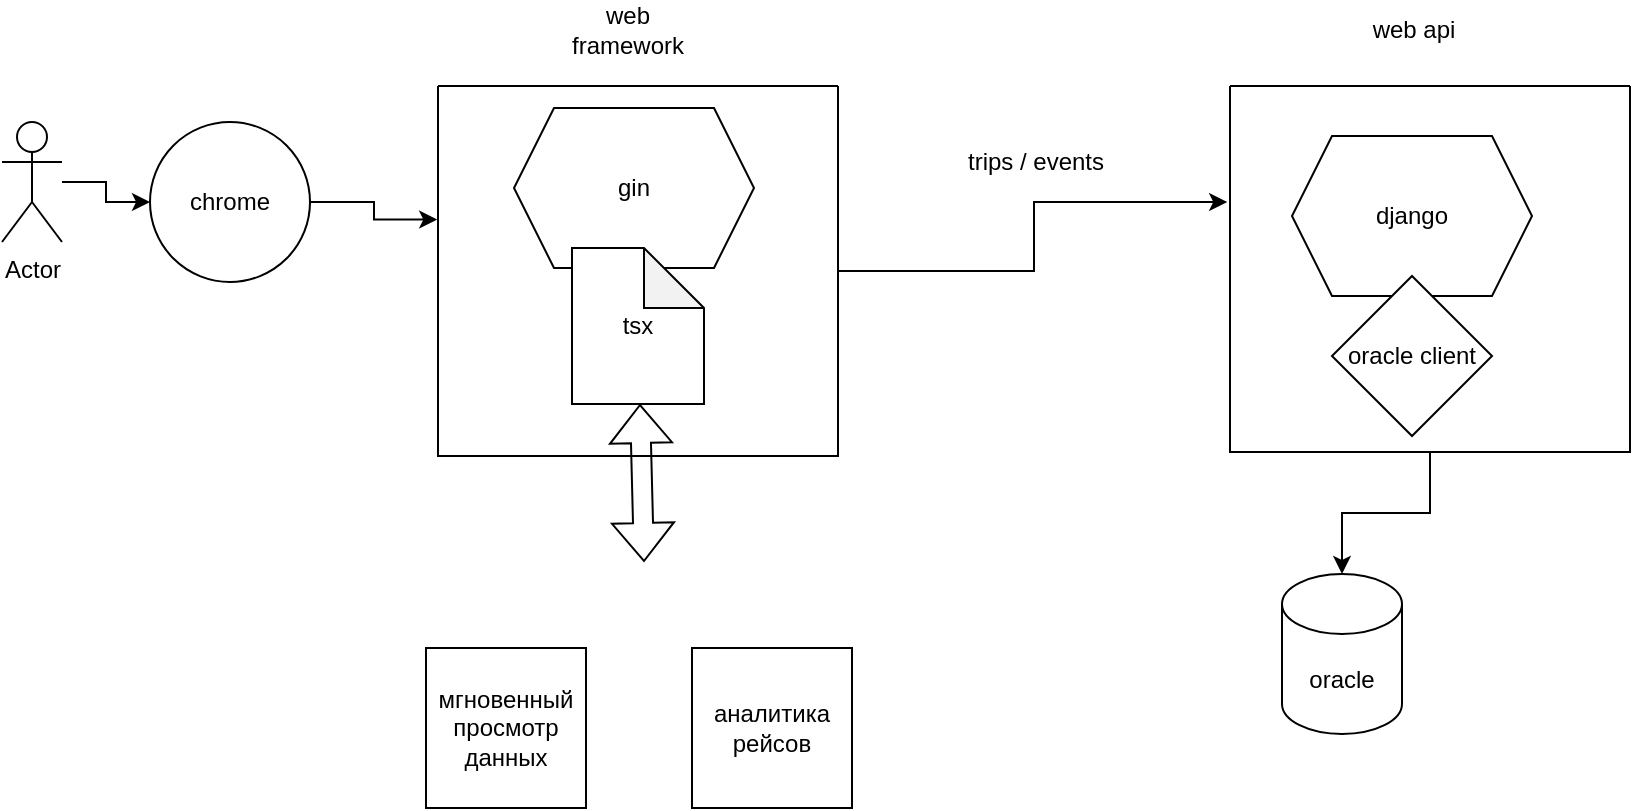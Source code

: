 <mxfile version="20.8.23" type="device"><diagram name="Page-1" id="SllEj1alvBFGndWKr41Y"><mxGraphModel dx="1389" dy="549" grid="0" gridSize="10" guides="1" tooltips="1" connect="1" arrows="1" fold="1" page="0" pageScale="1" pageWidth="850" pageHeight="1100" math="0" shadow="0"><root><mxCell id="0"/><mxCell id="1" parent="0"/><mxCell id="CPABXpqYfu4J0NhC7pxH-4" style="edgeStyle=orthogonalEdgeStyle;rounded=0;orthogonalLoop=1;jettySize=auto;html=1;entryX=0;entryY=0.5;entryDx=0;entryDy=0;" edge="1" parent="1" source="CPABXpqYfu4J0NhC7pxH-2" target="CPABXpqYfu4J0NhC7pxH-3"><mxGeometry relative="1" as="geometry"/></mxCell><mxCell id="CPABXpqYfu4J0NhC7pxH-2" value="Actor" style="shape=umlActor;verticalLabelPosition=bottom;verticalAlign=top;html=1;outlineConnect=0;" vertex="1" parent="1"><mxGeometry x="-119" y="263" width="30" height="60" as="geometry"/></mxCell><mxCell id="CPABXpqYfu4J0NhC7pxH-13" style="edgeStyle=orthogonalEdgeStyle;rounded=0;orthogonalLoop=1;jettySize=auto;html=1;entryX=-0.002;entryY=0.361;entryDx=0;entryDy=0;entryPerimeter=0;" edge="1" parent="1" source="CPABXpqYfu4J0NhC7pxH-3" target="CPABXpqYfu4J0NhC7pxH-9"><mxGeometry relative="1" as="geometry"/></mxCell><mxCell id="CPABXpqYfu4J0NhC7pxH-3" value="chrome" style="ellipse;whiteSpace=wrap;html=1;aspect=fixed;" vertex="1" parent="1"><mxGeometry x="-45" y="263" width="80" height="80" as="geometry"/></mxCell><mxCell id="CPABXpqYfu4J0NhC7pxH-5" value="oracle" style="shape=cylinder3;whiteSpace=wrap;html=1;boundedLbl=1;backgroundOutline=1;size=15;" vertex="1" parent="1"><mxGeometry x="521" y="489" width="60" height="80" as="geometry"/></mxCell><mxCell id="CPABXpqYfu4J0NhC7pxH-8" value="gin" style="shape=hexagon;perimeter=hexagonPerimeter2;whiteSpace=wrap;html=1;fixedSize=1;" vertex="1" parent="1"><mxGeometry x="137" y="256" width="120" height="80" as="geometry"/></mxCell><mxCell id="CPABXpqYfu4J0NhC7pxH-14" style="edgeStyle=orthogonalEdgeStyle;rounded=0;orthogonalLoop=1;jettySize=auto;html=1;entryX=-0.007;entryY=0.317;entryDx=0;entryDy=0;entryPerimeter=0;" edge="1" parent="1" source="CPABXpqYfu4J0NhC7pxH-9" target="CPABXpqYfu4J0NhC7pxH-11"><mxGeometry relative="1" as="geometry"/></mxCell><mxCell id="CPABXpqYfu4J0NhC7pxH-9" value="" style="swimlane;startSize=0;" vertex="1" parent="1"><mxGeometry x="99" y="245" width="200" height="185" as="geometry"/></mxCell><mxCell id="CPABXpqYfu4J0NhC7pxH-6" value="tsx" style="shape=note;whiteSpace=wrap;html=1;backgroundOutline=1;darkOpacity=0.05;" vertex="1" parent="CPABXpqYfu4J0NhC7pxH-9"><mxGeometry x="67" y="81" width="66" height="78" as="geometry"/></mxCell><mxCell id="CPABXpqYfu4J0NhC7pxH-10" value="web framework" style="text;html=1;strokeColor=none;fillColor=none;align=center;verticalAlign=middle;whiteSpace=wrap;rounded=0;" vertex="1" parent="1"><mxGeometry x="164" y="202" width="60" height="30" as="geometry"/></mxCell><mxCell id="CPABXpqYfu4J0NhC7pxH-15" style="edgeStyle=orthogonalEdgeStyle;rounded=0;orthogonalLoop=1;jettySize=auto;html=1;" edge="1" parent="1" source="CPABXpqYfu4J0NhC7pxH-11" target="CPABXpqYfu4J0NhC7pxH-5"><mxGeometry relative="1" as="geometry"/></mxCell><mxCell id="CPABXpqYfu4J0NhC7pxH-11" value="" style="swimlane;startSize=0;" vertex="1" parent="1"><mxGeometry x="495" y="245" width="200" height="183" as="geometry"/></mxCell><mxCell id="CPABXpqYfu4J0NhC7pxH-7" value="django" style="shape=hexagon;perimeter=hexagonPerimeter2;whiteSpace=wrap;html=1;fixedSize=1;" vertex="1" parent="CPABXpqYfu4J0NhC7pxH-11"><mxGeometry x="31" y="25" width="120" height="80" as="geometry"/></mxCell><mxCell id="CPABXpqYfu4J0NhC7pxH-16" value="oracle client" style="rhombus;whiteSpace=wrap;html=1;" vertex="1" parent="CPABXpqYfu4J0NhC7pxH-11"><mxGeometry x="51" y="95" width="80" height="80" as="geometry"/></mxCell><mxCell id="CPABXpqYfu4J0NhC7pxH-12" value="web api" style="text;html=1;strokeColor=none;fillColor=none;align=center;verticalAlign=middle;whiteSpace=wrap;rounded=0;" vertex="1" parent="1"><mxGeometry x="557" y="202" width="60" height="30" as="geometry"/></mxCell><mxCell id="CPABXpqYfu4J0NhC7pxH-17" value="trips / events" style="text;html=1;strokeColor=none;fillColor=none;align=center;verticalAlign=middle;whiteSpace=wrap;rounded=0;" vertex="1" parent="1"><mxGeometry x="339" y="267" width="118" height="32" as="geometry"/></mxCell><mxCell id="CPABXpqYfu4J0NhC7pxH-18" value="" style="shape=flexArrow;endArrow=classic;startArrow=classic;html=1;rounded=0;" edge="1" parent="1" target="CPABXpqYfu4J0NhC7pxH-6"><mxGeometry width="100" height="100" relative="1" as="geometry"><mxPoint x="202" y="483" as="sourcePoint"/><mxPoint x="258" y="414" as="targetPoint"/></mxGeometry></mxCell><mxCell id="CPABXpqYfu4J0NhC7pxH-19" value="мгновенный просмотр данных" style="whiteSpace=wrap;html=1;aspect=fixed;" vertex="1" parent="1"><mxGeometry x="93" y="526" width="80" height="80" as="geometry"/></mxCell><mxCell id="CPABXpqYfu4J0NhC7pxH-20" value="аналитика рейсов" style="whiteSpace=wrap;html=1;aspect=fixed;" vertex="1" parent="1"><mxGeometry x="226" y="526" width="80" height="80" as="geometry"/></mxCell></root></mxGraphModel></diagram></mxfile>